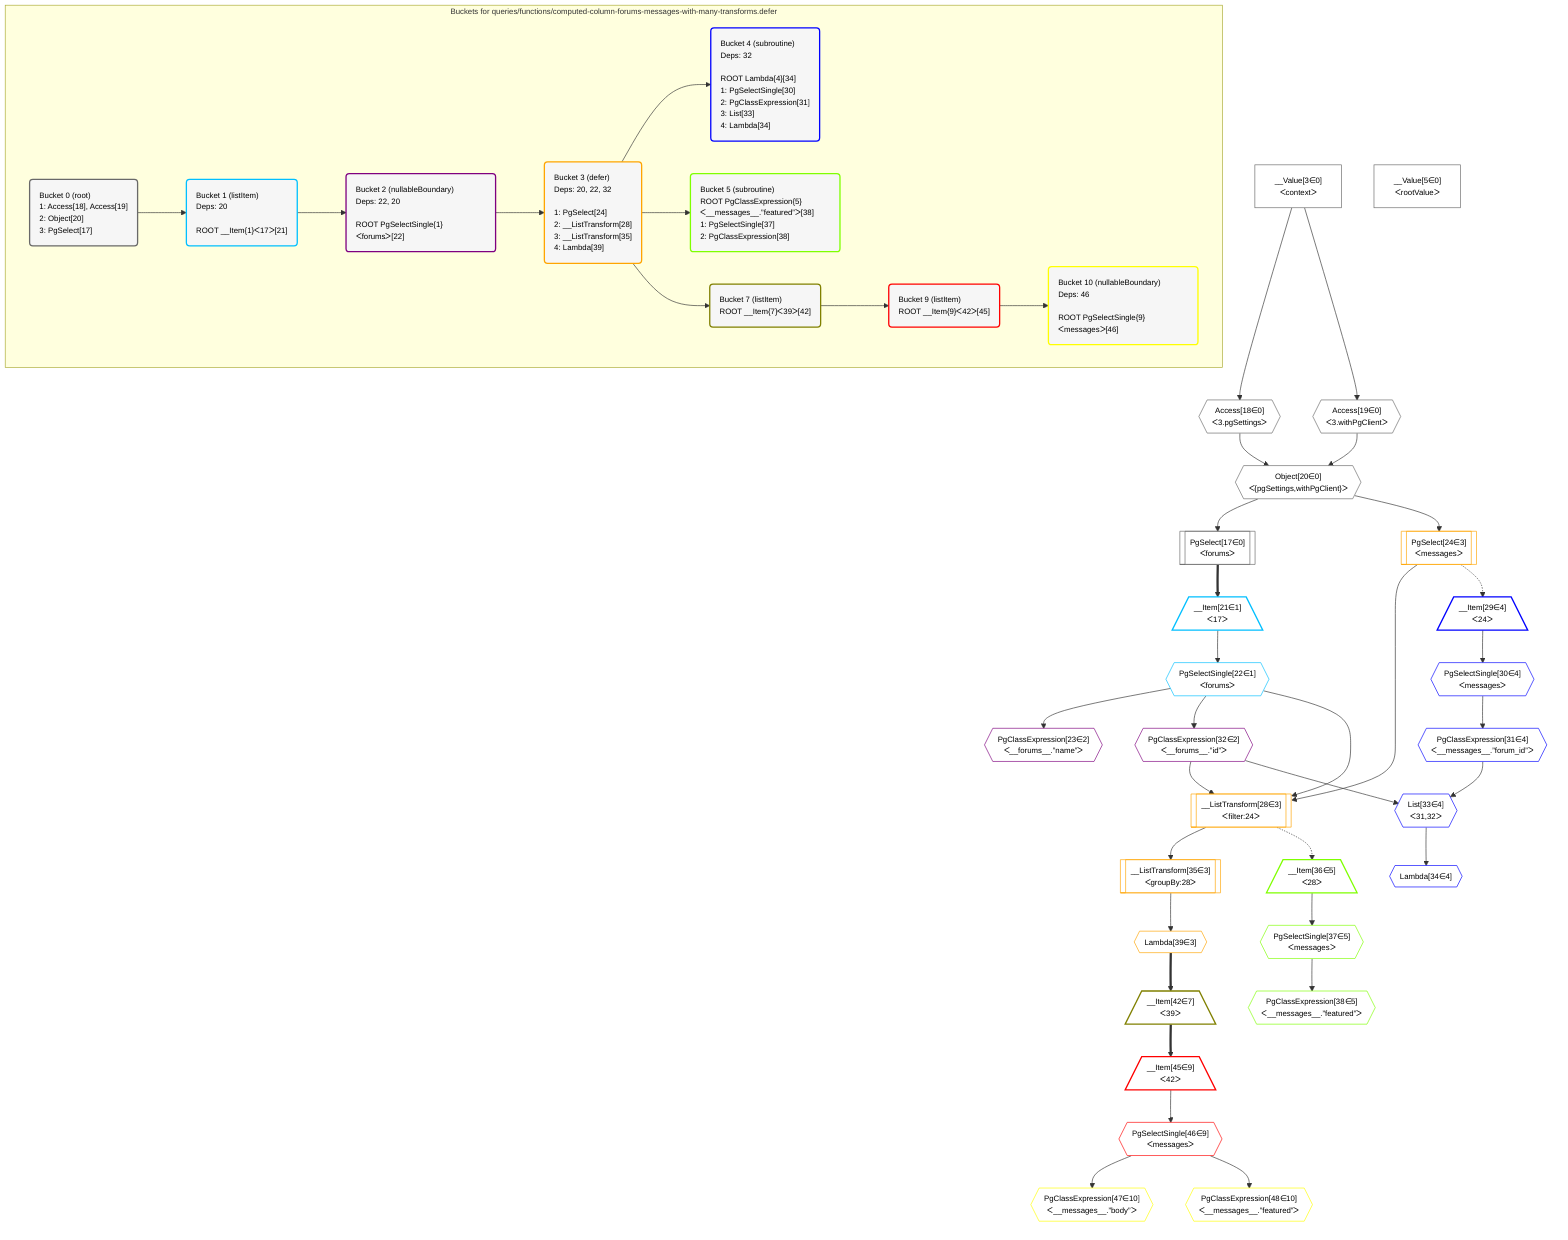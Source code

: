 %%{init: {'themeVariables': { 'fontSize': '12px'}}}%%
graph TD
    classDef path fill:#eee,stroke:#000,color:#000
    classDef plan fill:#fff,stroke-width:1px,color:#000
    classDef itemplan fill:#fff,stroke-width:2px,color:#000
    classDef unbatchedplan fill:#dff,stroke-width:1px,color:#000
    classDef sideeffectplan fill:#fcc,stroke-width:2px,color:#000
    classDef bucket fill:#f6f6f6,color:#000,stroke-width:2px,text-align:left


    %% define steps
    __Value3["__Value[3∈0]<br />ᐸcontextᐳ"]:::plan
    __Value5["__Value[5∈0]<br />ᐸrootValueᐳ"]:::plan
    Access18{{"Access[18∈0]<br />ᐸ3.pgSettingsᐳ"}}:::plan
    Access19{{"Access[19∈0]<br />ᐸ3.withPgClientᐳ"}}:::plan
    Object20{{"Object[20∈0]<br />ᐸ{pgSettings,withPgClient}ᐳ"}}:::plan
    PgSelect17[["PgSelect[17∈0]<br />ᐸforumsᐳ"]]:::plan
    __Item21[/"__Item[21∈1]<br />ᐸ17ᐳ"\]:::itemplan
    PgSelectSingle22{{"PgSelectSingle[22∈1]<br />ᐸforumsᐳ"}}:::plan
    PgClassExpression23{{"PgClassExpression[23∈2]<br />ᐸ__forums__.”name”ᐳ"}}:::plan
    PgSelect24[["PgSelect[24∈3]<br />ᐸmessagesᐳ"]]:::plan
    PgClassExpression32{{"PgClassExpression[32∈2]<br />ᐸ__forums__.”id”ᐳ"}}:::plan
    __ListTransform28[["__ListTransform[28∈3]<br />ᐸfilter:24ᐳ"]]:::plan
    __Item29[/"__Item[29∈4]<br />ᐸ24ᐳ"\]:::itemplan
    PgSelectSingle30{{"PgSelectSingle[30∈4]<br />ᐸmessagesᐳ"}}:::plan
    PgClassExpression31{{"PgClassExpression[31∈4]<br />ᐸ__messages__.”forum_id”ᐳ"}}:::plan
    List33{{"List[33∈4]<br />ᐸ31,32ᐳ"}}:::plan
    Lambda34{{"Lambda[34∈4]"}}:::plan
    __ListTransform35[["__ListTransform[35∈3]<br />ᐸgroupBy:28ᐳ"]]:::plan
    __Item36[/"__Item[36∈5]<br />ᐸ28ᐳ"\]:::itemplan
    PgSelectSingle37{{"PgSelectSingle[37∈5]<br />ᐸmessagesᐳ"}}:::plan
    PgClassExpression38{{"PgClassExpression[38∈5]<br />ᐸ__messages__.”featured”ᐳ"}}:::plan
    Lambda39{{"Lambda[39∈3]"}}:::plan
    __Item42[/"__Item[42∈7]<br />ᐸ39ᐳ"\]:::itemplan
    __Item45[/"__Item[45∈9]<br />ᐸ42ᐳ"\]:::itemplan
    PgSelectSingle46{{"PgSelectSingle[46∈9]<br />ᐸmessagesᐳ"}}:::plan
    PgClassExpression47{{"PgClassExpression[47∈10]<br />ᐸ__messages__.”body”ᐳ"}}:::plan
    PgClassExpression48{{"PgClassExpression[48∈10]<br />ᐸ__messages__.”featured”ᐳ"}}:::plan

    %% plan dependencies
    __Value3 --> Access18
    __Value3 --> Access19
    Access18 & Access19 --> Object20
    Object20 --> PgSelect17
    PgSelect17 ==> __Item21
    __Item21 --> PgSelectSingle22
    PgSelectSingle22 --> PgClassExpression23
    Object20 --> PgSelect24
    PgSelectSingle22 --> PgClassExpression32
    PgSelect24 & PgSelectSingle22 & PgClassExpression32 --> __ListTransform28
    PgSelect24 -.-> __Item29
    __Item29 --> PgSelectSingle30
    PgSelectSingle30 --> PgClassExpression31
    PgClassExpression31 & PgClassExpression32 --> List33
    List33 --> Lambda34
    __ListTransform28 --> __ListTransform35
    __ListTransform28 -.-> __Item36
    __Item36 --> PgSelectSingle37
    PgSelectSingle37 --> PgClassExpression38
    __ListTransform35 --> Lambda39
    Lambda39 ==> __Item42
    __Item42 ==> __Item45
    __Item45 --> PgSelectSingle46
    PgSelectSingle46 --> PgClassExpression47
    PgSelectSingle46 --> PgClassExpression48

    subgraph "Buckets for queries/functions/computed-column-forums-messages-with-many-transforms.defer"
    Bucket0("Bucket 0 (root)<br />1: Access[18], Access[19]<br />2: Object[20]<br />3: PgSelect[17]"):::bucket
    classDef bucket0 stroke:#696969
    class Bucket0,__Value3,__Value5,PgSelect17,Access18,Access19,Object20 bucket0
    Bucket1("Bucket 1 (listItem)<br />Deps: 20<br /><br />ROOT __Item{1}ᐸ17ᐳ[21]"):::bucket
    classDef bucket1 stroke:#00bfff
    class Bucket1,__Item21,PgSelectSingle22 bucket1
    Bucket2("Bucket 2 (nullableBoundary)<br />Deps: 22, 20<br /><br />ROOT PgSelectSingle{1}ᐸforumsᐳ[22]"):::bucket
    classDef bucket2 stroke:#7f007f
    class Bucket2,PgClassExpression23,PgClassExpression32 bucket2
    Bucket3("Bucket 3 (defer)<br />Deps: 20, 22, 32<br /><br />1: PgSelect[24]<br />2: __ListTransform[28]<br />3: __ListTransform[35]<br />4: Lambda[39]"):::bucket
    classDef bucket3 stroke:#ffa500
    class Bucket3,PgSelect24,__ListTransform28,__ListTransform35,Lambda39 bucket3
    Bucket4("Bucket 4 (subroutine)<br />Deps: 32<br /><br />ROOT Lambda{4}[34]<br />1: PgSelectSingle[30]<br />2: PgClassExpression[31]<br />3: List[33]<br />4: Lambda[34]"):::bucket
    classDef bucket4 stroke:#0000ff
    class Bucket4,__Item29,PgSelectSingle30,PgClassExpression31,List33,Lambda34 bucket4
    Bucket5("Bucket 5 (subroutine)<br />ROOT PgClassExpression{5}ᐸ__messages__.”featured”ᐳ[38]<br />1: PgSelectSingle[37]<br />2: PgClassExpression[38]"):::bucket
    classDef bucket5 stroke:#7fff00
    class Bucket5,__Item36,PgSelectSingle37,PgClassExpression38 bucket5
    Bucket7("Bucket 7 (listItem)<br />ROOT __Item{7}ᐸ39ᐳ[42]"):::bucket
    classDef bucket7 stroke:#808000
    class Bucket7,__Item42 bucket7
    Bucket9("Bucket 9 (listItem)<br />ROOT __Item{9}ᐸ42ᐳ[45]"):::bucket
    classDef bucket9 stroke:#ff0000
    class Bucket9,__Item45,PgSelectSingle46 bucket9
    Bucket10("Bucket 10 (nullableBoundary)<br />Deps: 46<br /><br />ROOT PgSelectSingle{9}ᐸmessagesᐳ[46]"):::bucket
    classDef bucket10 stroke:#ffff00
    class Bucket10,PgClassExpression47,PgClassExpression48 bucket10
    Bucket0 --> Bucket1
    Bucket1 --> Bucket2
    Bucket2 --> Bucket3
    Bucket3 --> Bucket4 & Bucket5 & Bucket7
    Bucket7 --> Bucket9
    Bucket9 --> Bucket10
    end